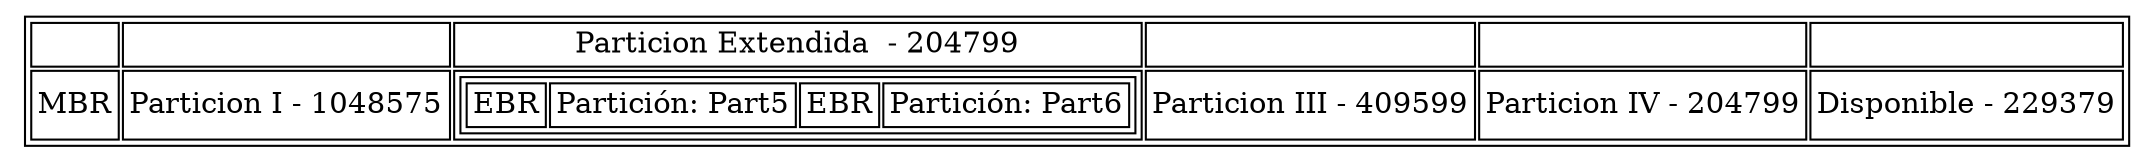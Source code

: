 digraph {tbl [ shape=plaintext label=< <table>
<tr><td></td><td></td><td>Particion Extendida  - 204799</td><td></td><td></td><td></td></tr><tr><td>MBR</td><td>Particion I - 1048575</td><td><table ><tr><td>EBR</td><td>Partición: Part5</td><td>EBR</td><td>Partición: Part6</td></tr></table></td><td>Particion III - 409599</td><td>Particion IV - 204799</td><td>Disponible - 229379</td></tr></table>
>];}